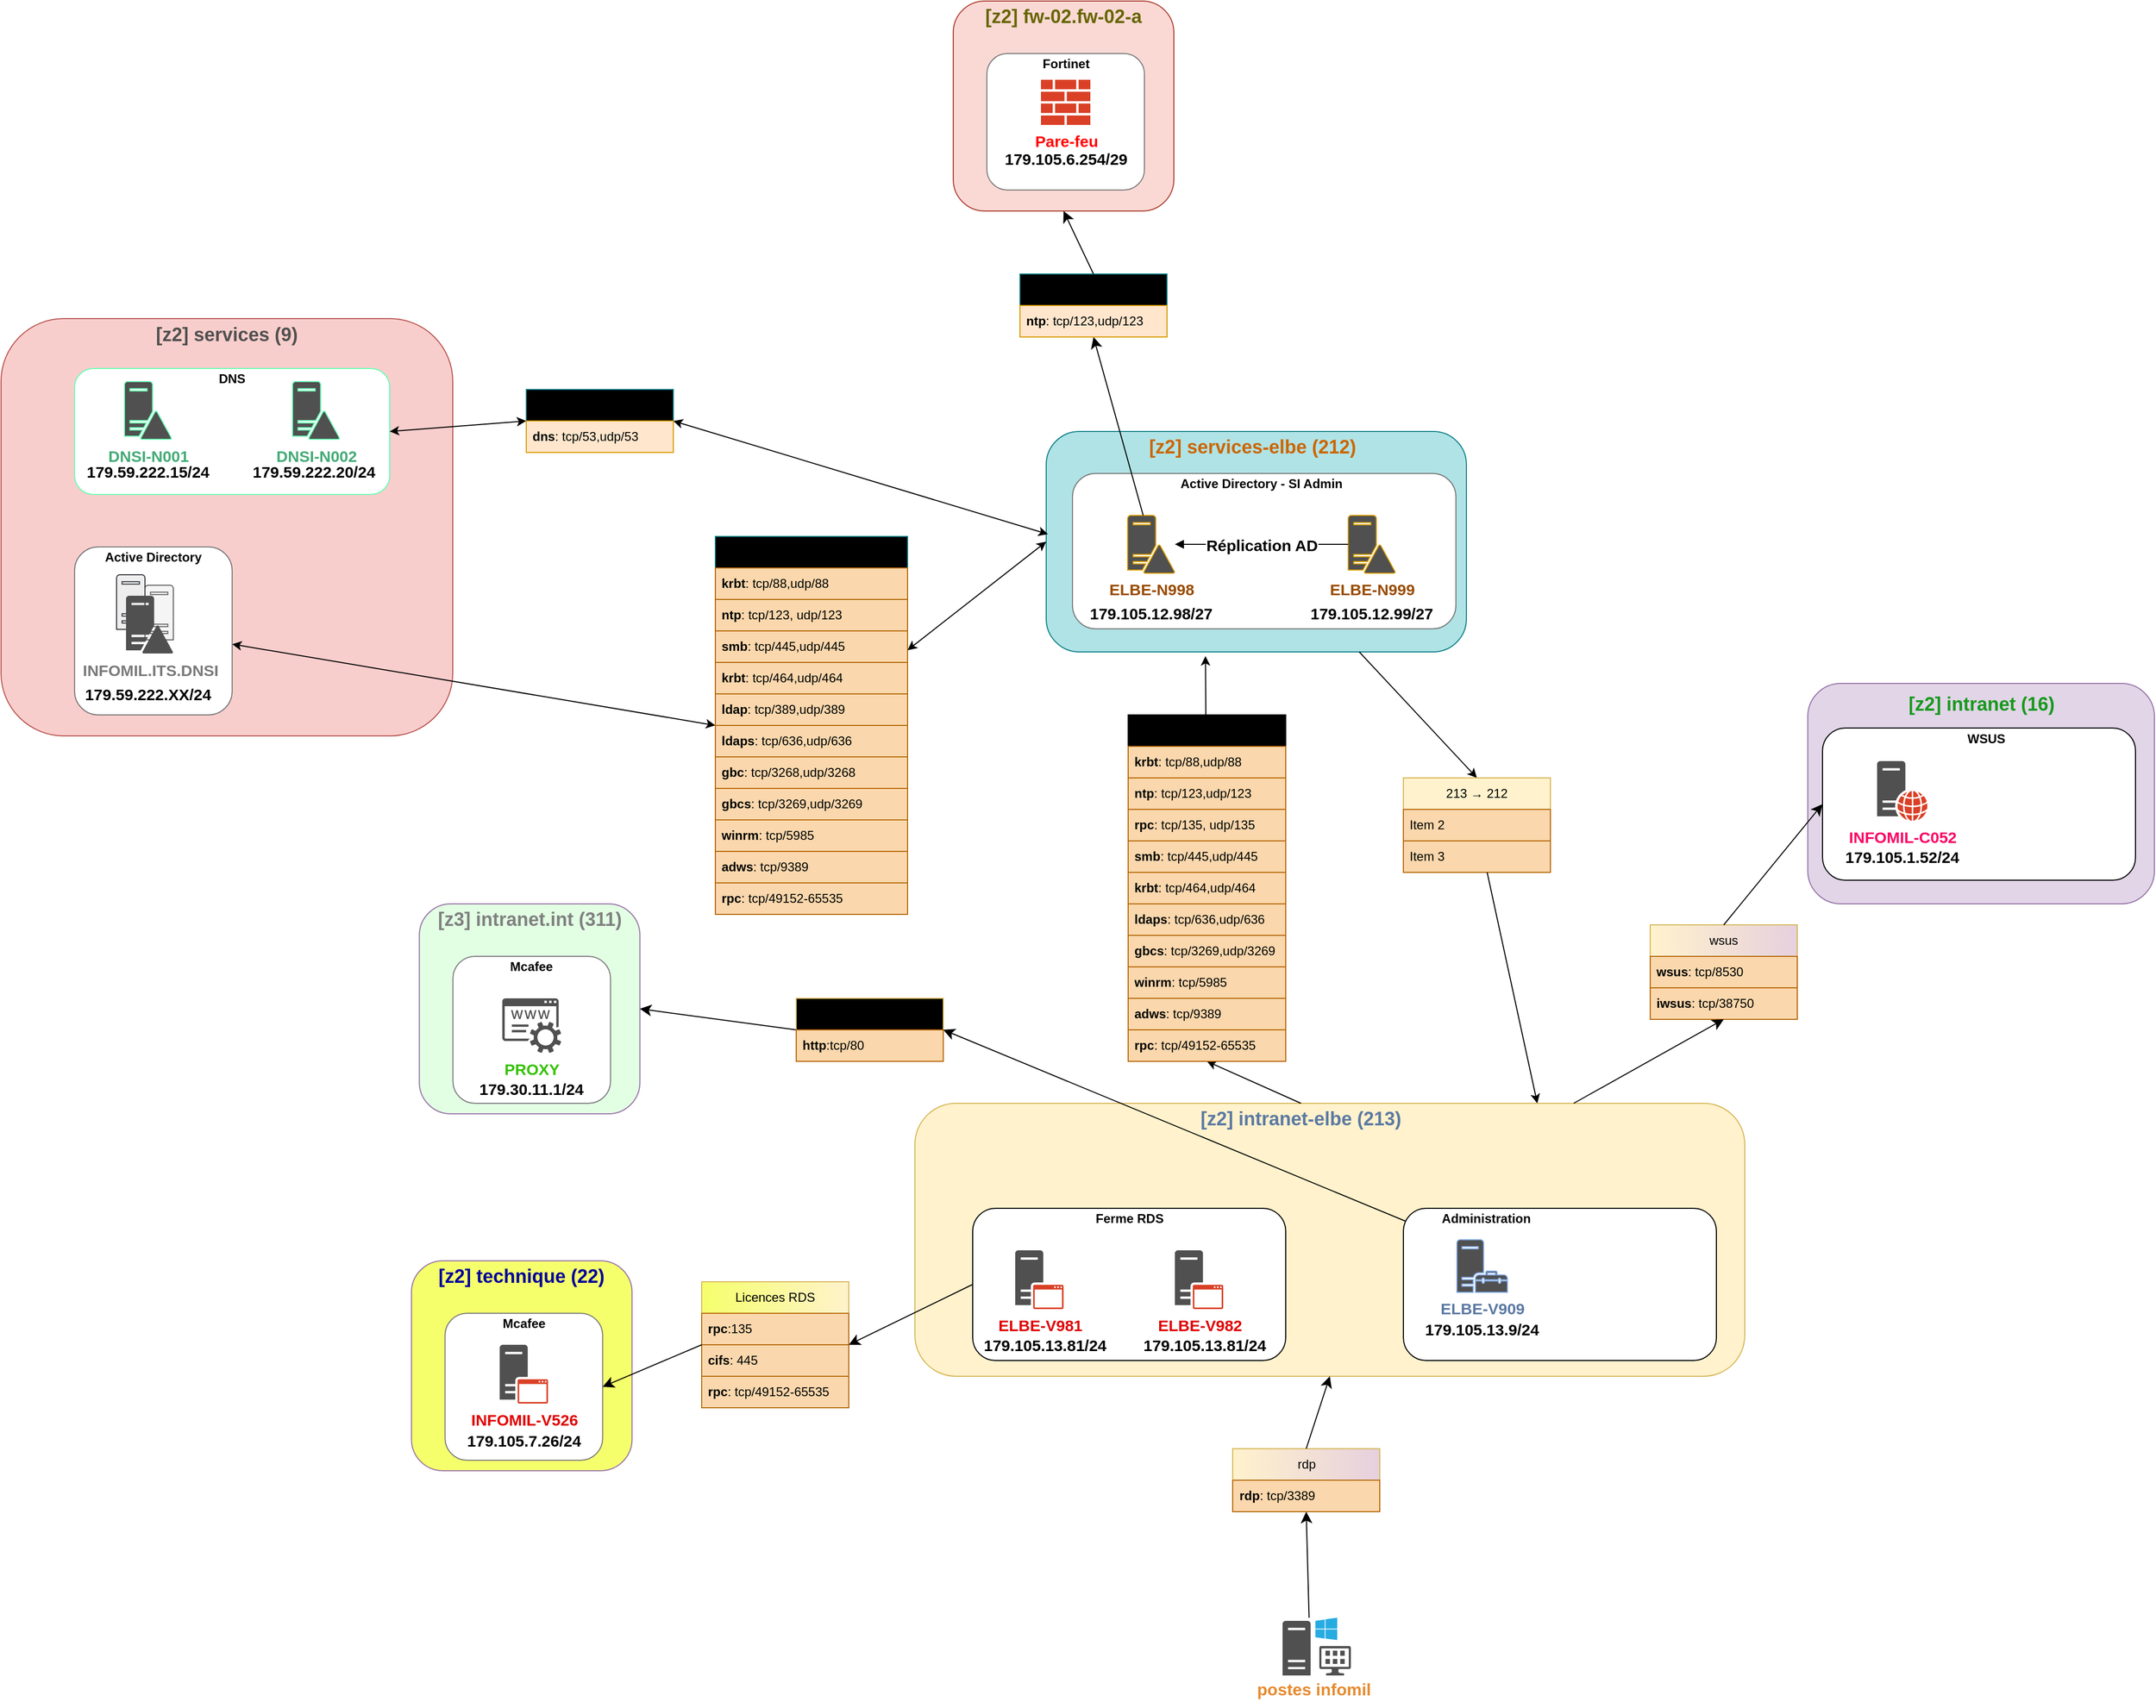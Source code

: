 <mxfile version="28.0.7">
  <diagram name="Page-1" id="e3a06f82-3646-2815-327d-82caf3d4e204">
    <mxGraphModel dx="2553" dy="2981" grid="1" gridSize="10" guides="1" tooltips="1" connect="1" arrows="1" fold="1" page="1" pageScale="1.5" pageWidth="1169" pageHeight="826" background="none" math="0" shadow="0">
      <root>
        <mxCell id="0" style=";html=1;" />
        <mxCell id="1" style=";html=1;" parent="0" />
        <mxCell id="O3XaBwSNjldFRdvkfMUZ-5" value="" style="rounded=1;whiteSpace=wrap;html=1;fillColor=#e1d5e7;strokeColor=#9673a6;" vertex="1" parent="1">
          <mxGeometry x="1790" y="420" width="330" height="210" as="geometry" />
        </mxCell>
        <mxCell id="O3XaBwSNjldFRdvkfMUZ-9" value="" style="rounded=1;whiteSpace=wrap;html=1;" vertex="1" parent="1">
          <mxGeometry x="1804" y="462.5" width="298" height="145" as="geometry" />
        </mxCell>
        <mxCell id="P7BTm-_L4cfaCm62bloA-16" value="" style="rounded=1;whiteSpace=wrap;html=1;fillColor=#fff2cc;strokeColor=#d6b656;" parent="1" vertex="1">
          <mxGeometry x="940" y="820" width="790" height="260" as="geometry" />
        </mxCell>
        <mxCell id="P7BTm-_L4cfaCm62bloA-14" value="" style="rounded=1;whiteSpace=wrap;html=1;fillColor=#b0e3e6;strokeColor=#0e8088;" parent="1" vertex="1">
          <mxGeometry x="1065" y="180" width="400" height="210" as="geometry" />
        </mxCell>
        <mxCell id="swrAytAFnw1aSF5I_62J-4" value="" style="rounded=1;whiteSpace=wrap;html=1;fillColor=#E2FFE4;strokeColor=#9673a6;" parent="1" vertex="1">
          <mxGeometry x="468.2" y="630" width="210" height="200" as="geometry" />
        </mxCell>
        <mxCell id="P7BTm-_L4cfaCm62bloA-67" value="" style="rounded=1;whiteSpace=wrap;html=1;fillColor=#f8cecc;strokeColor=#b85450;" parent="1" vertex="1">
          <mxGeometry x="70" y="72.5" width="430" height="397.5" as="geometry" />
        </mxCell>
        <mxCell id="P7BTm-_L4cfaCm62bloA-84" value="" style="rounded=1;whiteSpace=wrap;html=1;strokeColor=light-dark(#66ffb3, #ededed);" parent="1" vertex="1">
          <mxGeometry x="140" y="120" width="300" height="120" as="geometry" />
        </mxCell>
        <mxCell id="P7BTm-_L4cfaCm62bloA-106" style="rounded=0;orthogonalLoop=1;jettySize=auto;html=1;entryX=0.5;entryY=1;entryDx=0;entryDy=0;exitX=0.5;exitY=0;exitDx=0;exitDy=0;" parent="1" source="P7BTm-_L4cfaCm62bloA-21" target="P7BTm-_L4cfaCm62bloA-45" edge="1">
          <mxGeometry relative="1" as="geometry">
            <mxPoint x="1500" y="810" as="sourcePoint" />
          </mxGeometry>
        </mxCell>
        <mxCell id="swrAytAFnw1aSF5I_62J-13" style="edgeStyle=none;curved=1;rounded=0;orthogonalLoop=1;jettySize=auto;html=1;entryX=1;entryY=0.5;entryDx=0;entryDy=0;fontSize=12;startSize=8;endSize=8;exitX=0.018;exitY=0.094;exitDx=0;exitDy=0;exitPerimeter=0;" parent="1" source="P7BTm-_L4cfaCm62bloA-34" target="swrAytAFnw1aSF5I_62J-10" edge="1">
          <mxGeometry relative="1" as="geometry" />
        </mxCell>
        <mxCell id="P7BTm-_L4cfaCm62bloA-32" value="" style="rounded=1;whiteSpace=wrap;html=1;" parent="1" vertex="1">
          <mxGeometry x="995" y="920" width="298" height="145" as="geometry" />
        </mxCell>
        <mxCell id="P7BTm-_L4cfaCm62bloA-34" value="" style="rounded=1;whiteSpace=wrap;html=1;" parent="1" vertex="1">
          <mxGeometry x="1405" y="920" width="298" height="145" as="geometry" />
        </mxCell>
        <mxCell id="P7BTm-_L4cfaCm62bloA-103" style="rounded=0;orthogonalLoop=1;jettySize=auto;html=1;entryX=1;entryY=0.5;entryDx=0;entryDy=0;exitX=0.004;exitY=0.466;exitDx=0;exitDy=0;exitPerimeter=0;startArrow=classic;startFill=1;" parent="1" source="P7BTm-_L4cfaCm62bloA-14" target="P7BTm-_L4cfaCm62bloA-74" edge="1">
          <mxGeometry relative="1" as="geometry">
            <mxPoint x="1060" y="280" as="sourcePoint" />
          </mxGeometry>
        </mxCell>
        <mxCell id="P7BTm-_L4cfaCm62bloA-108" style="rounded=0;orthogonalLoop=1;jettySize=auto;html=1;entryX=0.5;entryY=0;entryDx=0;entryDy=0;" parent="1" source="P7BTm-_L4cfaCm62bloA-14" target="P7BTm-_L4cfaCm62bloA-50" edge="1">
          <mxGeometry relative="1" as="geometry" />
        </mxCell>
        <mxCell id="P7BTm-_L4cfaCm62bloA-8" style="edgeStyle=orthogonalEdgeStyle;rounded=0;orthogonalLoop=1;jettySize=auto;html=1;endArrow=block;endFill=1;" parent="1" source="P7BTm-_L4cfaCm62bloA-5" target="P7BTm-_L4cfaCm62bloA-6" edge="1">
          <mxGeometry relative="1" as="geometry" />
        </mxCell>
        <mxCell id="P7BTm-_L4cfaCm62bloA-15" value="[z2] services-elbe (212)" style="text;strokeColor=none;align=center;fillColor=none;html=1;verticalAlign=middle;whiteSpace=wrap;rounded=0;fontSize=18;fontStyle=1;fontColor=light-dark(#CC6600,#24CBF7);" parent="1" vertex="1">
          <mxGeometry x="1160" y="180" width="202.5" height="30" as="geometry" />
        </mxCell>
        <mxCell id="P7BTm-_L4cfaCm62bloA-21" value="[z2] intranet-elbe (213)" style="text;strokeColor=none;align=center;fillColor=none;html=1;verticalAlign=middle;whiteSpace=wrap;rounded=0;fontSize=18;fontStyle=1;fontColor=light-dark(#5C79A3,#24CBF7);" parent="1" vertex="1">
          <mxGeometry x="1210" y="820" width="195" height="30" as="geometry" />
        </mxCell>
        <mxCell id="P7BTm-_L4cfaCm62bloA-23" value="" style="group" parent="1" vertex="1" connectable="0">
          <mxGeometry x="1105" y="260" width="350" height="110" as="geometry" />
        </mxCell>
        <mxCell id="swrAytAFnw1aSF5I_62J-20" value="" style="rounded=1;whiteSpace=wrap;html=1;strokeColor=light-dark(#7A7A7A,#EDEDED);labelBackgroundColor=default;fontColor=#7A7A7A;" parent="P7BTm-_L4cfaCm62bloA-23" vertex="1">
          <mxGeometry x="-15" y="-40" width="365" height="148" as="geometry" />
        </mxCell>
        <mxCell id="P7BTm-_L4cfaCm62bloA-10" value="179.105.12.98/27" style="text;strokeColor=none;align=center;fillColor=none;html=1;verticalAlign=middle;whiteSpace=wrap;rounded=0;fontSize=15;fontStyle=1" parent="P7BTm-_L4cfaCm62bloA-23" vertex="1">
          <mxGeometry y="78" width="120" height="30" as="geometry" />
        </mxCell>
        <mxCell id="P7BTm-_L4cfaCm62bloA-5" value="ELBE-N998" style="sketch=0;pointerEvents=1;shadow=0;dashed=0;html=1;labelPosition=center;verticalLabelPosition=bottom;verticalAlign=top;outlineConnect=0;align=center;shape=mxgraph.office.servers.domain_controller;fillColor=#505050;strokeColor=#d79b00;fontStyle=1;fontSize=15;fontColor=#994C00;fontFamily=Helvetica;" parent="P7BTm-_L4cfaCm62bloA-23" vertex="1">
          <mxGeometry x="37.5" width="45" height="55" as="geometry" />
        </mxCell>
        <mxCell id="swrAytAFnw1aSF5I_62J-22" value="Active Directory - SI Admin" style="text;strokeColor=none;align=center;fillColor=none;html=1;verticalAlign=middle;whiteSpace=wrap;rounded=0;fontSize=12;fontStyle=1" parent="P7BTm-_L4cfaCm62bloA-23" vertex="1">
          <mxGeometry x="70" y="-40" width="190" height="20" as="geometry" />
        </mxCell>
        <mxCell id="P7BTm-_L4cfaCm62bloA-24" value="" style="group" parent="1" vertex="1" connectable="0">
          <mxGeometry x="1315" y="260" width="120" height="108" as="geometry" />
        </mxCell>
        <mxCell id="P7BTm-_L4cfaCm62bloA-11" value="179.105.12.99/27" style="text;strokeColor=none;align=center;fillColor=none;html=1;verticalAlign=middle;whiteSpace=wrap;rounded=0;fontSize=15;fontStyle=1" parent="P7BTm-_L4cfaCm62bloA-24" vertex="1">
          <mxGeometry y="78" width="120" height="30" as="geometry" />
        </mxCell>
        <mxCell id="P7BTm-_L4cfaCm62bloA-6" value="ELBE-N999" style="sketch=0;pointerEvents=1;shadow=0;dashed=0;html=1;strokeColor=#d79b00;fillColor=#505050;labelPosition=center;verticalLabelPosition=bottom;verticalAlign=top;outlineConnect=0;align=center;shape=mxgraph.office.servers.domain_controller;fontSize=15;fontStyle=1;fontColor=#994C00;fontFamily=Helvetica;" parent="P7BTm-_L4cfaCm62bloA-24" vertex="1">
          <mxGeometry x="37.5" width="45" height="55" as="geometry" />
        </mxCell>
        <mxCell id="P7BTm-_L4cfaCm62bloA-27" value="" style="group" parent="1" vertex="1" connectable="0">
          <mxGeometry x="1003" y="960" width="290" height="110" as="geometry" />
        </mxCell>
        <mxCell id="P7BTm-_L4cfaCm62bloA-25" value="ELBE-V981" style="sketch=0;pointerEvents=1;shadow=0;dashed=0;html=1;strokeColor=none;fillColor=#505050;labelPosition=center;verticalLabelPosition=bottom;verticalAlign=top;outlineConnect=0;align=center;shape=mxgraph.office.servers.application_server_orange;fontColor=light-dark(#e00000, #ededed);fontStyle=1;fontSize=15;" parent="P7BTm-_L4cfaCm62bloA-27" vertex="1">
          <mxGeometry x="32.5" width="46" height="56" as="geometry" />
        </mxCell>
        <mxCell id="P7BTm-_L4cfaCm62bloA-26" value="179.105.13.81/24" style="text;strokeColor=none;align=center;fillColor=none;html=1;verticalAlign=middle;whiteSpace=wrap;rounded=0;fontSize=15;fontStyle=1" parent="P7BTm-_L4cfaCm62bloA-27" vertex="1">
          <mxGeometry y="80" width="122" height="20" as="geometry" />
        </mxCell>
        <mxCell id="P7BTm-_L4cfaCm62bloA-28" value="" style="group" parent="1" vertex="1" connectable="0">
          <mxGeometry x="1155" y="960" width="122" height="100" as="geometry" />
        </mxCell>
        <mxCell id="P7BTm-_L4cfaCm62bloA-29" value="ELBE-V982" style="sketch=0;pointerEvents=1;shadow=0;dashed=0;html=1;strokeColor=none;fillColor=#505050;labelPosition=center;verticalLabelPosition=bottom;verticalAlign=top;outlineConnect=0;align=center;shape=mxgraph.office.servers.application_server_orange;fontColor=light-dark(#e00000, #ededed);fontStyle=1;fontSize=15;" parent="P7BTm-_L4cfaCm62bloA-28" vertex="1">
          <mxGeometry x="32.5" width="46" height="56" as="geometry" />
        </mxCell>
        <mxCell id="P7BTm-_L4cfaCm62bloA-30" value="179.105.13.81/24" style="text;strokeColor=none;align=center;fillColor=none;html=1;verticalAlign=middle;whiteSpace=wrap;rounded=0;fontSize=15;fontStyle=1" parent="P7BTm-_L4cfaCm62bloA-28" vertex="1">
          <mxGeometry y="80" width="122" height="20" as="geometry" />
        </mxCell>
        <mxCell id="P7BTm-_L4cfaCm62bloA-22" value="" style="group" parent="1" vertex="1" connectable="0">
          <mxGeometry x="1420" y="950" width="120" height="100" as="geometry" />
        </mxCell>
        <mxCell id="P7BTm-_L4cfaCm62bloA-31" value="" style="group" parent="P7BTm-_L4cfaCm62bloA-22" vertex="1" connectable="0">
          <mxGeometry width="120" height="100" as="geometry" />
        </mxCell>
        <mxCell id="P7BTm-_L4cfaCm62bloA-7" value="ELBE-V909" style="sketch=0;pointerEvents=1;shadow=0;dashed=0;html=1;strokeColor=#7EA6E0;labelPosition=center;verticalLabelPosition=bottom;verticalAlign=top;align=center;fillColor=#505050;shape=mxgraph.mscae.system_center.management_point;fontSize=15;fontStyle=1;fillStyle=auto;fontColor=#5C79A3;" parent="P7BTm-_L4cfaCm62bloA-31" vertex="1">
          <mxGeometry x="36" width="48" height="50" as="geometry" />
        </mxCell>
        <mxCell id="P7BTm-_L4cfaCm62bloA-12" value="179.105.13.9/24" style="text;strokeColor=none;align=center;fillColor=none;html=1;verticalAlign=middle;whiteSpace=wrap;rounded=0;fontSize=15;fontStyle=1" parent="P7BTm-_L4cfaCm62bloA-31" vertex="1">
          <mxGeometry y="70" width="120" height="30" as="geometry" />
        </mxCell>
        <mxCell id="P7BTm-_L4cfaCm62bloA-36" value="Administration" style="text;strokeColor=none;align=center;fillColor=none;html=1;verticalAlign=middle;whiteSpace=wrap;rounded=0;fontStyle=1" parent="1" vertex="1">
          <mxGeometry x="1434" y="920" width="100" height="20" as="geometry" />
        </mxCell>
        <mxCell id="P7BTm-_L4cfaCm62bloA-37" value="Ferme RDS" style="text;strokeColor=none;align=center;fillColor=none;html=1;verticalAlign=middle;whiteSpace=wrap;rounded=0;fontStyle=1" parent="1" vertex="1">
          <mxGeometry x="1101.5" y="920" width="85" height="20" as="geometry" />
        </mxCell>
        <mxCell id="P7BTm-_L4cfaCm62bloA-50" value="213 → 212" style="swimlane;fontStyle=0;childLayout=stackLayout;horizontal=1;startSize=30;horizontalStack=0;resizeParent=1;resizeParentMax=0;resizeLast=0;collapsible=1;marginBottom=0;whiteSpace=wrap;html=1;fillColor=#fff2cc;strokeColor=#d6b656;" parent="1" vertex="1">
          <mxGeometry x="1405" y="510" width="140" height="90" as="geometry">
            <mxRectangle x="1405" y="510" width="100" height="30" as="alternateBounds" />
          </mxGeometry>
        </mxCell>
        <mxCell id="P7BTm-_L4cfaCm62bloA-52" value="Item 2" style="text;strokeColor=#b46504;fillColor=#fad7ac;align=left;verticalAlign=middle;spacingLeft=4;spacingRight=4;overflow=hidden;points=[[0,0.5],[1,0.5]];portConstraint=eastwest;rotatable=0;whiteSpace=wrap;html=1;" parent="P7BTm-_L4cfaCm62bloA-50" vertex="1">
          <mxGeometry y="30" width="140" height="30" as="geometry" />
        </mxCell>
        <mxCell id="P7BTm-_L4cfaCm62bloA-53" value="Item 3" style="text;strokeColor=#b46504;fillColor=#fad7ac;align=left;verticalAlign=middle;spacingLeft=4;spacingRight=4;overflow=hidden;points=[[0,0.5],[1,0.5]];portConstraint=eastwest;rotatable=0;whiteSpace=wrap;html=1;" parent="P7BTm-_L4cfaCm62bloA-50" vertex="1">
          <mxGeometry y="60" width="140" height="30" as="geometry" />
        </mxCell>
        <mxCell id="P7BTm-_L4cfaCm62bloA-45" value="srv.auth2k19" style="swimlane;fontStyle=0;childLayout=stackLayout;horizontal=1;startSize=30;horizontalStack=0;resizeParent=1;resizeParentMax=0;resizeLast=0;collapsible=1;marginBottom=0;whiteSpace=wrap;html=1;fillColor=#b0e3e6;strokeColor=default;gradientColor=light-dark(#fff2cc, #ededed);" parent="1" vertex="1">
          <mxGeometry x="1143" y="450" width="150" height="330" as="geometry">
            <mxRectangle x="1230" y="510" width="90" height="30" as="alternateBounds" />
          </mxGeometry>
        </mxCell>
        <mxCell id="P7BTm-_L4cfaCm62bloA-46" value="&lt;b&gt;krbt&lt;/b&gt;: tcp/88,udp/88" style="text;strokeColor=#b46504;fillColor=#fad7ac;align=left;verticalAlign=middle;spacingLeft=4;spacingRight=4;overflow=hidden;points=[[0,0.5],[1,0.5]];portConstraint=eastwest;rotatable=0;whiteSpace=wrap;html=1;fontSize=12;" parent="P7BTm-_L4cfaCm62bloA-45" vertex="1">
          <mxGeometry y="30" width="150" height="30" as="geometry" />
        </mxCell>
        <mxCell id="P7BTm-_L4cfaCm62bloA-47" value="&lt;b&gt;ntp&lt;/b&gt;: tcp/123,udp/123" style="text;strokeColor=#b46504;fillColor=#fad7ac;align=left;verticalAlign=middle;spacingLeft=4;spacingRight=4;overflow=hidden;points=[[0,0.5],[1,0.5]];portConstraint=eastwest;rotatable=0;whiteSpace=wrap;html=1;fontSize=12;" parent="P7BTm-_L4cfaCm62bloA-45" vertex="1">
          <mxGeometry y="60" width="150" height="30" as="geometry" />
        </mxCell>
        <mxCell id="O3XaBwSNjldFRdvkfMUZ-1" value="&lt;b&gt;rpc&lt;/b&gt;: tcp/135, udp/135" style="text;strokeColor=#b46504;fillColor=#fad7ac;align=left;verticalAlign=middle;spacingLeft=4;spacingRight=4;overflow=hidden;points=[[0,0.5],[1,0.5]];portConstraint=eastwest;rotatable=0;whiteSpace=wrap;html=1;fontSize=12;" vertex="1" parent="P7BTm-_L4cfaCm62bloA-45">
          <mxGeometry y="90" width="150" height="30" as="geometry" />
        </mxCell>
        <mxCell id="P7BTm-_L4cfaCm62bloA-59" value="&lt;b&gt;smb&lt;/b&gt;: tcp/445,udp/445" style="text;strokeColor=#b46504;fillColor=#fad7ac;align=left;verticalAlign=middle;spacingLeft=4;spacingRight=4;overflow=hidden;points=[[0,0.5],[1,0.5]];portConstraint=eastwest;rotatable=0;whiteSpace=wrap;html=1;fontSize=12;" parent="P7BTm-_L4cfaCm62bloA-45" vertex="1">
          <mxGeometry y="120" width="150" height="30" as="geometry" />
        </mxCell>
        <mxCell id="P7BTm-_L4cfaCm62bloA-60" value="&lt;b&gt;krbt&lt;/b&gt;: tcp/464,udp/464" style="text;strokeColor=#b46504;fillColor=#fad7ac;align=left;verticalAlign=middle;spacingLeft=4;spacingRight=4;overflow=hidden;points=[[0,0.5],[1,0.5]];portConstraint=eastwest;rotatable=0;whiteSpace=wrap;html=1;fontSize=12;" parent="P7BTm-_L4cfaCm62bloA-45" vertex="1">
          <mxGeometry y="150" width="150" height="30" as="geometry" />
        </mxCell>
        <mxCell id="P7BTm-_L4cfaCm62bloA-61" value="&lt;b&gt;ldaps&lt;/b&gt;: tcp/636,udp/636" style="text;strokeColor=#b46504;fillColor=#fad7ac;align=left;verticalAlign=middle;spacingLeft=4;spacingRight=4;overflow=hidden;points=[[0,0.5],[1,0.5]];portConstraint=eastwest;rotatable=0;whiteSpace=wrap;html=1;fontSize=12;" parent="P7BTm-_L4cfaCm62bloA-45" vertex="1">
          <mxGeometry y="180" width="150" height="30" as="geometry" />
        </mxCell>
        <mxCell id="P7BTm-_L4cfaCm62bloA-62" value="&lt;b&gt;gbcs&lt;/b&gt;: tcp/3269,udp/3269" style="text;strokeColor=#b46504;fillColor=#fad7ac;align=left;verticalAlign=middle;spacingLeft=4;spacingRight=4;overflow=hidden;points=[[0,0.5],[1,0.5]];portConstraint=eastwest;rotatable=0;whiteSpace=wrap;html=1;fontSize=12;" parent="P7BTm-_L4cfaCm62bloA-45" vertex="1">
          <mxGeometry y="210" width="150" height="30" as="geometry" />
        </mxCell>
        <mxCell id="P7BTm-_L4cfaCm62bloA-63" value="&lt;b&gt;winrm&lt;/b&gt;: tcp/5985" style="text;strokeColor=#b46504;fillColor=#fad7ac;align=left;verticalAlign=middle;spacingLeft=4;spacingRight=4;overflow=hidden;points=[[0,0.5],[1,0.5]];portConstraint=eastwest;rotatable=0;whiteSpace=wrap;html=1;fontSize=12;" parent="P7BTm-_L4cfaCm62bloA-45" vertex="1">
          <mxGeometry y="240" width="150" height="30" as="geometry" />
        </mxCell>
        <mxCell id="P7BTm-_L4cfaCm62bloA-64" value="&lt;b&gt;adws&lt;/b&gt;: tcp/9389" style="text;strokeColor=#b46504;fillColor=#fad7ac;align=left;verticalAlign=middle;spacingLeft=4;spacingRight=4;overflow=hidden;points=[[0,0.5],[1,0.5]];portConstraint=eastwest;rotatable=0;whiteSpace=wrap;html=1;fontSize=12;" parent="P7BTm-_L4cfaCm62bloA-45" vertex="1">
          <mxGeometry y="270" width="150" height="30" as="geometry" />
        </mxCell>
        <mxCell id="P7BTm-_L4cfaCm62bloA-65" value="&lt;b&gt;rpc&lt;/b&gt;: tcp/49152-65535" style="text;strokeColor=#b46504;fillColor=#fad7ac;align=left;verticalAlign=middle;spacingLeft=4;spacingRight=4;overflow=hidden;points=[[0,0.5],[1,0.5]];portConstraint=eastwest;rotatable=0;whiteSpace=wrap;html=1;fontSize=12;" parent="P7BTm-_L4cfaCm62bloA-45" vertex="1">
          <mxGeometry y="300" width="150" height="30" as="geometry" />
        </mxCell>
        <mxCell id="P7BTm-_L4cfaCm62bloA-68" value="&lt;b&gt;&lt;font&gt;[z2] services (9)&lt;/font&gt;&lt;/b&gt;" style="text;strokeColor=none;align=center;fillColor=none;html=1;verticalAlign=middle;whiteSpace=wrap;rounded=0;labelBackgroundColor=none;fontColor=light-dark(#505050,#24CBF7);fontSize=18;" parent="1" vertex="1">
          <mxGeometry x="210" y="72.5" width="150" height="30" as="geometry" />
        </mxCell>
        <mxCell id="P7BTm-_L4cfaCm62bloA-69" value="&lt;b&gt;&lt;font style=&quot;font-size: 15px; color: rgb(68, 171, 119);&quot;&gt;DNSI-N001&lt;/font&gt;&lt;/b&gt;" style="sketch=0;pointerEvents=1;shadow=0;dashed=0;html=1;strokeColor=#66FFB3;fillColor=#505050;labelPosition=center;verticalLabelPosition=bottom;verticalAlign=top;outlineConnect=0;align=center;shape=mxgraph.office.servers.domain_controller;" parent="1" vertex="1">
          <mxGeometry x="187.5" y="132.5" width="45" height="55" as="geometry" />
        </mxCell>
        <mxCell id="P7BTm-_L4cfaCm62bloA-70" value="&lt;font style=&quot;font-size: 15px; color: rgb(68, 171, 119);&quot;&gt;&lt;b&gt;DNSI-N002&lt;/b&gt;&lt;/font&gt;" style="sketch=0;pointerEvents=1;shadow=0;dashed=0;html=1;strokeColor=#66FFB3;fillColor=#505050;labelPosition=center;verticalLabelPosition=bottom;verticalAlign=top;outlineConnect=0;align=center;shape=mxgraph.office.servers.domain_controller;" parent="1" vertex="1">
          <mxGeometry x="347.5" y="132.5" width="45" height="55" as="geometry" />
        </mxCell>
        <mxCell id="P7BTm-_L4cfaCm62bloA-104" style="rounded=0;orthogonalLoop=1;jettySize=auto;html=1;exitX=0;exitY=0.5;exitDx=0;exitDy=0;entryX=1;entryY=0.5;entryDx=0;entryDy=0;startArrow=classic;startFill=1;" parent="1" source="P7BTm-_L4cfaCm62bloA-74" target="P7BTm-_L4cfaCm62bloA-84" edge="1">
          <mxGeometry relative="1" as="geometry" />
        </mxCell>
        <mxCell id="P7BTm-_L4cfaCm62bloA-74" value="dns" style="swimlane;fontStyle=0;childLayout=stackLayout;horizontal=1;startSize=30;horizontalStack=0;resizeParent=1;resizeParentMax=0;resizeLast=0;collapsible=1;marginBottom=0;whiteSpace=wrap;html=1;fillColor=#b0e3e6;strokeColor=#0e8088;align=center;verticalAlign=middle;swimlaneFillColor=none;fontFamily=Helvetica;fontSize=12;fontColor=default;gradientColor=light-dark(#f8cecc, #d0635f);gradientDirection=west;" parent="1" vertex="1">
          <mxGeometry x="570" y="140" width="140" height="60" as="geometry">
            <mxRectangle x="570" y="42.5" width="90" height="30" as="alternateBounds" />
          </mxGeometry>
        </mxCell>
        <mxCell id="P7BTm-_L4cfaCm62bloA-75" value="&lt;b&gt;dns&lt;/b&gt;: tcp/53,udp/53" style="text;strokeColor=#d79b00;fillColor=#ffe6cc;align=left;verticalAlign=middle;spacingLeft=4;spacingRight=4;overflow=hidden;points=[[0,0.5],[1,0.5]];portConstraint=eastwest;rotatable=0;whiteSpace=wrap;html=1;fontFamily=Helvetica;fontSize=12;fontColor=default;fontStyle=0;horizontal=1;" parent="P7BTm-_L4cfaCm62bloA-74" vertex="1">
          <mxGeometry y="30" width="140" height="30" as="geometry" />
        </mxCell>
        <mxCell id="P7BTm-_L4cfaCm62bloA-82" value="179.59.222.15/24" style="text;strokeColor=none;align=center;fillColor=none;html=1;verticalAlign=middle;whiteSpace=wrap;rounded=0;fontSize=15;fontStyle=1" parent="1" vertex="1">
          <mxGeometry x="150" y="207.5" width="120" height="20" as="geometry" />
        </mxCell>
        <mxCell id="P7BTm-_L4cfaCm62bloA-83" value="179.59.222.20/24" style="text;strokeColor=none;align=center;fillColor=none;html=1;verticalAlign=middle;whiteSpace=wrap;rounded=0;fontSize=15;fontStyle=1" parent="1" vertex="1">
          <mxGeometry x="307.5" y="207.5" width="120" height="20" as="geometry" />
        </mxCell>
        <mxCell id="P7BTm-_L4cfaCm62bloA-117" style="rounded=0;orthogonalLoop=1;jettySize=auto;html=1;entryX=0;entryY=0.5;entryDx=0;entryDy=0;startArrow=classic;startFill=1;" parent="1" source="P7BTm-_L4cfaCm62bloA-85" target="P7BTm-_L4cfaCm62bloA-113" edge="1">
          <mxGeometry relative="1" as="geometry" />
        </mxCell>
        <mxCell id="P7BTm-_L4cfaCm62bloA-85" value="" style="rounded=1;whiteSpace=wrap;html=1;strokeColor=light-dark(#7A7A7A,#EDEDED);labelBackgroundColor=default;fontColor=#7A7A7A;" parent="1" vertex="1">
          <mxGeometry x="140" y="290" width="150" height="160" as="geometry" />
        </mxCell>
        <mxCell id="P7BTm-_L4cfaCm62bloA-88" value="179.59.222.XX/24" style="text;strokeColor=none;align=center;fillColor=none;html=1;verticalAlign=middle;whiteSpace=wrap;rounded=0;fontSize=15;fontStyle=1" parent="1" vertex="1">
          <mxGeometry x="150" y="420" width="120" height="20" as="geometry" />
        </mxCell>
        <mxCell id="P7BTm-_L4cfaCm62bloA-95" value="" style="group;fontSize=15;" parent="1" vertex="1" connectable="0">
          <mxGeometry x="180" y="316.5" width="54" height="75" as="geometry" />
        </mxCell>
        <mxCell id="P7BTm-_L4cfaCm62bloA-93" value="" style="sketch=0;pointerEvents=1;shadow=0;dashed=0;html=1;strokeColor=#666666;fillColor=#f5f5f5;labelPosition=center;verticalLabelPosition=bottom;verticalAlign=top;outlineConnect=0;align=center;shape=mxgraph.office.servers.server_generic;fontColor=#333333;" parent="P7BTm-_L4cfaCm62bloA-95" vertex="1">
          <mxGeometry x="27" y="10" width="27" height="52" as="geometry" />
        </mxCell>
        <mxCell id="P7BTm-_L4cfaCm62bloA-94" value="" style="sketch=0;pointerEvents=1;shadow=0;dashed=0;html=1;strokeColor=#36393d;fillColor=#eeeeee;labelPosition=center;verticalLabelPosition=bottom;verticalAlign=top;outlineConnect=0;align=center;shape=mxgraph.office.servers.server_generic;" parent="P7BTm-_L4cfaCm62bloA-95" vertex="1">
          <mxGeometry width="27" height="52" as="geometry" />
        </mxCell>
        <mxCell id="P7BTm-_L4cfaCm62bloA-90" value="INFOMIL.ITS.DNSI" style="sketch=0;pointerEvents=1;shadow=0;dashed=0;html=1;strokeColor=none;fillColor=#505050;labelPosition=center;verticalLabelPosition=bottom;verticalAlign=top;outlineConnect=0;align=center;shape=mxgraph.office.servers.domain_controller;fontSize=15;fontStyle=1;fontColor=#7A7A7A;" parent="P7BTm-_L4cfaCm62bloA-95" vertex="1">
          <mxGeometry x="9" y="20" width="45" height="55" as="geometry" />
        </mxCell>
        <mxCell id="P7BTm-_L4cfaCm62bloA-105" style="rounded=0;orthogonalLoop=1;jettySize=auto;html=1;entryX=0.379;entryY=1.019;entryDx=0;entryDy=0;entryPerimeter=0;" parent="1" source="P7BTm-_L4cfaCm62bloA-45" target="P7BTm-_L4cfaCm62bloA-14" edge="1">
          <mxGeometry relative="1" as="geometry" />
        </mxCell>
        <mxCell id="P7BTm-_L4cfaCm62bloA-107" style="rounded=0;orthogonalLoop=1;jettySize=auto;html=1;entryX=0.75;entryY=0;entryDx=0;entryDy=0;" parent="1" source="P7BTm-_L4cfaCm62bloA-50" target="P7BTm-_L4cfaCm62bloA-16" edge="1">
          <mxGeometry relative="1" as="geometry" />
        </mxCell>
        <mxCell id="P7BTm-_L4cfaCm62bloA-113" value="srv.relation-approbation" style="swimlane;fontStyle=0;childLayout=stackLayout;horizontal=1;startSize=30;horizontalStack=0;resizeParent=1;resizeParentMax=0;resizeLast=0;collapsible=1;marginBottom=0;whiteSpace=wrap;html=1;fillColor=#b0e3e6;strokeColor=#0e8088;gradientColor=light-dark(#f8cecc, #d0635f);swimlaneFillColor=none;gradientDirection=west;" parent="1" vertex="1">
          <mxGeometry x="750" y="280" width="183" height="360" as="geometry">
            <mxRectangle x="570" y="290" width="60" height="30" as="alternateBounds" />
          </mxGeometry>
        </mxCell>
        <mxCell id="P7BTm-_L4cfaCm62bloA-114" value="&lt;b&gt;krbt&lt;/b&gt;: tcp/88,udp/88" style="text;strokeColor=#b46504;fillColor=#fad7ac;align=left;verticalAlign=middle;spacingLeft=4;spacingRight=4;overflow=hidden;points=[[0,0.5],[1,0.5]];portConstraint=eastwest;rotatable=0;whiteSpace=wrap;html=1;" parent="P7BTm-_L4cfaCm62bloA-113" vertex="1">
          <mxGeometry y="30" width="183" height="30" as="geometry" />
        </mxCell>
        <mxCell id="swrAytAFnw1aSF5I_62J-1" value="&lt;b&gt;ntp&lt;/b&gt;: tcp/123, udp/123" style="text;strokeColor=#b46504;fillColor=#fad7ac;align=left;verticalAlign=middle;spacingLeft=4;spacingRight=4;overflow=hidden;points=[[0,0.5],[1,0.5]];portConstraint=eastwest;rotatable=0;whiteSpace=wrap;html=1;" parent="P7BTm-_L4cfaCm62bloA-113" vertex="1">
          <mxGeometry y="60" width="183" height="30" as="geometry" />
        </mxCell>
        <mxCell id="P7BTm-_L4cfaCm62bloA-115" value="&lt;b&gt;smb&lt;/b&gt;: tcp/445,udp/445" style="text;strokeColor=#b46504;fillColor=#fad7ac;align=left;verticalAlign=middle;spacingLeft=4;spacingRight=4;overflow=hidden;points=[[0,0.5],[1,0.5]];portConstraint=eastwest;rotatable=0;whiteSpace=wrap;html=1;" parent="P7BTm-_L4cfaCm62bloA-113" vertex="1">
          <mxGeometry y="90" width="183" height="30" as="geometry" />
        </mxCell>
        <mxCell id="P7BTm-_L4cfaCm62bloA-116" value="&lt;b&gt;krbt&lt;/b&gt;: tcp/464,udp/464" style="text;strokeColor=#b46504;fillColor=#fad7ac;align=left;verticalAlign=middle;spacingLeft=4;spacingRight=4;overflow=hidden;points=[[0,0.5],[1,0.5]];portConstraint=eastwest;rotatable=0;whiteSpace=wrap;html=1;" parent="P7BTm-_L4cfaCm62bloA-113" vertex="1">
          <mxGeometry y="120" width="183" height="30" as="geometry" />
        </mxCell>
        <mxCell id="P7BTm-_L4cfaCm62bloA-122" value="&lt;b style=&quot;&quot;&gt;ldap&lt;/b&gt;: tcp/389,udp/389" style="text;strokeColor=#b46504;fillColor=#fad7ac;align=left;verticalAlign=middle;spacingLeft=4;spacingRight=4;overflow=hidden;points=[[0,0.5],[1,0.5]];portConstraint=eastwest;rotatable=0;whiteSpace=wrap;html=1;" parent="P7BTm-_L4cfaCm62bloA-113" vertex="1">
          <mxGeometry y="150" width="183" height="30" as="geometry" />
        </mxCell>
        <mxCell id="P7BTm-_L4cfaCm62bloA-130" value="&lt;b&gt;ldaps&lt;/b&gt;: tcp/636,udp/636" style="text;strokeColor=#b46504;fillColor=#fad7ac;align=left;verticalAlign=middle;spacingLeft=4;spacingRight=4;overflow=hidden;points=[[0,0.5],[1,0.5]];portConstraint=eastwest;rotatable=0;whiteSpace=wrap;html=1;" parent="P7BTm-_L4cfaCm62bloA-113" vertex="1">
          <mxGeometry y="180" width="183" height="30" as="geometry" />
        </mxCell>
        <mxCell id="P7BTm-_L4cfaCm62bloA-128" value="&lt;b style=&quot;&quot;&gt;gbc&lt;/b&gt;: tcp/3268,udp/3268" style="text;strokeColor=#b46504;fillColor=#fad7ac;align=left;verticalAlign=middle;spacingLeft=4;spacingRight=4;overflow=hidden;points=[[0,0.5],[1,0.5]];portConstraint=eastwest;rotatable=0;whiteSpace=wrap;html=1;" parent="P7BTm-_L4cfaCm62bloA-113" vertex="1">
          <mxGeometry y="210" width="183" height="30" as="geometry" />
        </mxCell>
        <mxCell id="P7BTm-_L4cfaCm62bloA-123" value="&lt;b&gt;gbcs&lt;/b&gt;: tcp/3269,udp/3269" style="text;strokeColor=#b46504;fillColor=#fad7ac;align=left;verticalAlign=middle;spacingLeft=4;spacingRight=4;overflow=hidden;points=[[0,0.5],[1,0.5]];portConstraint=eastwest;rotatable=0;whiteSpace=wrap;html=1;" parent="P7BTm-_L4cfaCm62bloA-113" vertex="1">
          <mxGeometry y="240" width="183" height="30" as="geometry" />
        </mxCell>
        <mxCell id="P7BTm-_L4cfaCm62bloA-124" value="&lt;b&gt;winrm&lt;/b&gt;: tcp/5985" style="text;strokeColor=#b46504;fillColor=#fad7ac;align=left;verticalAlign=middle;spacingLeft=4;spacingRight=4;overflow=hidden;points=[[0,0.5],[1,0.5]];portConstraint=eastwest;rotatable=0;whiteSpace=wrap;html=1;" parent="P7BTm-_L4cfaCm62bloA-113" vertex="1">
          <mxGeometry y="270" width="183" height="30" as="geometry" />
        </mxCell>
        <mxCell id="P7BTm-_L4cfaCm62bloA-125" value="&lt;b&gt;adws&lt;/b&gt;: tcp/9389" style="text;strokeColor=#b46504;fillColor=#fad7ac;align=left;verticalAlign=middle;spacingLeft=4;spacingRight=4;overflow=hidden;points=[[0,0.5],[1,0.5]];portConstraint=eastwest;rotatable=0;whiteSpace=wrap;html=1;" parent="P7BTm-_L4cfaCm62bloA-113" vertex="1">
          <mxGeometry y="300" width="183" height="30" as="geometry" />
        </mxCell>
        <mxCell id="P7BTm-_L4cfaCm62bloA-126" value="&lt;b&gt;rpc&lt;/b&gt;: tcp/49152-65535" style="text;strokeColor=#b46504;fillColor=#fad7ac;align=left;verticalAlign=middle;spacingLeft=4;spacingRight=4;overflow=hidden;points=[[0,0.5],[1,0.5]];portConstraint=eastwest;rotatable=0;whiteSpace=wrap;html=1;" parent="P7BTm-_L4cfaCm62bloA-113" vertex="1">
          <mxGeometry y="330" width="183" height="30" as="geometry" />
        </mxCell>
        <mxCell id="P7BTm-_L4cfaCm62bloA-118" style="rounded=0;orthogonalLoop=1;jettySize=auto;html=1;entryX=0;entryY=0.5;entryDx=0;entryDy=0;startArrow=classic;startFill=1;" parent="1" source="P7BTm-_L4cfaCm62bloA-113" target="P7BTm-_L4cfaCm62bloA-14" edge="1">
          <mxGeometry relative="1" as="geometry" />
        </mxCell>
        <mxCell id="swrAytAFnw1aSF5I_62J-5" value="[z3] intranet.int (311)" style="text;strokeColor=none;align=center;fillColor=none;html=1;verticalAlign=middle;whiteSpace=wrap;rounded=0;fontSize=18;fontStyle=1;fontColor=light-dark(#808080,#24CBF7);" parent="1" vertex="1">
          <mxGeometry x="475.7" y="630" width="195" height="30" as="geometry" />
        </mxCell>
        <mxCell id="swrAytAFnw1aSF5I_62J-8" value="" style="group" parent="1" vertex="1" connectable="0">
          <mxGeometry x="515.2" y="720" width="135" height="161" as="geometry" />
        </mxCell>
        <mxCell id="swrAytAFnw1aSF5I_62J-18" value="" style="rounded=1;whiteSpace=wrap;html=1;strokeColor=light-dark(#7A7A7A,#EDEDED);labelBackgroundColor=default;fontColor=#7A7A7A;" parent="swrAytAFnw1aSF5I_62J-8" vertex="1">
          <mxGeometry x="-15" y="-40" width="150" height="140" as="geometry" />
        </mxCell>
        <mxCell id="swrAytAFnw1aSF5I_62J-6" value="&lt;b&gt;&lt;font style=&quot;font-size: 15px;&quot;&gt;PROXY&lt;/font&gt;&lt;/b&gt;" style="sketch=0;pointerEvents=1;shadow=0;dashed=0;html=1;strokeColor=none;fillColor=#505050;labelPosition=center;verticalLabelPosition=bottom;verticalAlign=top;outlineConnect=0;align=center;shape=mxgraph.office.services.registrar_service;fontColor=light-dark(#34c200, #24CBF7);" parent="swrAytAFnw1aSF5I_62J-8" vertex="1">
          <mxGeometry x="32" width="56" height="52" as="geometry" />
        </mxCell>
        <mxCell id="swrAytAFnw1aSF5I_62J-7" value="179.30.11.1/24" style="text;strokeColor=none;align=center;fillColor=none;html=1;verticalAlign=middle;whiteSpace=wrap;rounded=0;fontSize=15;fontStyle=1" parent="swrAytAFnw1aSF5I_62J-8" vertex="1">
          <mxGeometry y="71" width="120" height="30" as="geometry" />
        </mxCell>
        <mxCell id="swrAytAFnw1aSF5I_62J-21" value="Mcafee" style="text;strokeColor=none;align=center;fillColor=none;html=1;verticalAlign=middle;whiteSpace=wrap;rounded=0;fontSize=12;fontStyle=1" parent="swrAytAFnw1aSF5I_62J-8" vertex="1">
          <mxGeometry x="-5.0" y="-40" width="130" height="20" as="geometry" />
        </mxCell>
        <mxCell id="P7BTm-_L4cfaCm62bloA-9" value="&lt;span&gt;&lt;font style=&quot;font-size: 15px;&quot;&gt;Réplication AD&lt;/font&gt;&lt;/span&gt;" style="edgeStyle=orthogonalEdgeStyle;rounded=0;orthogonalLoop=1;jettySize=auto;html=1;endArrow=block;endFill=1;fontStyle=1" parent="1" source="P7BTm-_L4cfaCm62bloA-6" target="P7BTm-_L4cfaCm62bloA-5" edge="1">
          <mxGeometry relative="1" as="geometry" />
        </mxCell>
        <mxCell id="swrAytAFnw1aSF5I_62J-14" style="edgeStyle=none;curved=1;rounded=0;orthogonalLoop=1;jettySize=auto;html=1;entryX=1;entryY=0.5;entryDx=0;entryDy=0;fontSize=12;startSize=8;endSize=8;exitX=0;exitY=0.5;exitDx=0;exitDy=0;" parent="1" source="swrAytAFnw1aSF5I_62J-10" target="swrAytAFnw1aSF5I_62J-4" edge="1">
          <mxGeometry relative="1" as="geometry">
            <mxPoint x="811.8" y="871.67" as="sourcePoint" />
          </mxGeometry>
        </mxCell>
        <mxCell id="swrAytAFnw1aSF5I_62J-10" value="proxy http" style="swimlane;fontStyle=0;childLayout=stackLayout;horizontal=1;startSize=30;horizontalStack=0;resizeParent=1;resizeParentMax=0;resizeLast=0;collapsible=1;marginBottom=0;whiteSpace=wrap;html=1;fillColor=light-dark(#b0e3e6, #281d00);strokeColor=#d6b656;gradientColor=light-dark(#e2ffe4, #ededed);gradientDirection=west;" parent="1" vertex="1">
          <mxGeometry x="827" y="720" width="140" height="60" as="geometry">
            <mxRectangle x="827" y="720" width="100" height="30" as="alternateBounds" />
          </mxGeometry>
        </mxCell>
        <mxCell id="swrAytAFnw1aSF5I_62J-11" value="&lt;b&gt;http&lt;/b&gt;:tcp/80" style="text;strokeColor=#b46504;fillColor=#fad7ac;align=left;verticalAlign=middle;spacingLeft=4;spacingRight=4;overflow=hidden;points=[[0,0.5],[1,0.5]];portConstraint=eastwest;rotatable=0;whiteSpace=wrap;html=1;" parent="swrAytAFnw1aSF5I_62J-10" vertex="1">
          <mxGeometry y="30" width="140" height="30" as="geometry" />
        </mxCell>
        <mxCell id="swrAytAFnw1aSF5I_62J-15" value="DNS" style="text;strokeColor=none;align=center;fillColor=none;html=1;verticalAlign=middle;whiteSpace=wrap;rounded=0;fontSize=12;fontStyle=1" parent="1" vertex="1">
          <mxGeometry x="260" y="120" width="60" height="20" as="geometry" />
        </mxCell>
        <mxCell id="swrAytAFnw1aSF5I_62J-16" value="Active Directory" style="text;strokeColor=none;align=center;fillColor=none;html=1;verticalAlign=middle;whiteSpace=wrap;rounded=0;fontSize=12;fontStyle=1" parent="1" vertex="1">
          <mxGeometry x="150" y="290" width="130" height="20" as="geometry" />
        </mxCell>
        <mxCell id="O3XaBwSNjldFRdvkfMUZ-6" value="[z2] intranet (16)" style="text;strokeColor=none;align=center;fillColor=none;html=1;verticalAlign=middle;whiteSpace=wrap;rounded=0;fontSize=18;fontStyle=1;fontColor=light-dark(#16991C,#24CBF7);" vertex="1" parent="1">
          <mxGeometry x="1857.5" y="430" width="195" height="20" as="geometry" />
        </mxCell>
        <mxCell id="O3XaBwSNjldFRdvkfMUZ-8" value="" style="group" vertex="1" connectable="0" parent="1">
          <mxGeometry x="1820" y="494" width="120" height="106" as="geometry" />
        </mxCell>
        <mxCell id="O3XaBwSNjldFRdvkfMUZ-4" value="INFOMIL-C052" style="sketch=0;pointerEvents=1;shadow=0;dashed=0;html=1;strokeColor=none;fillColor=#505050;labelPosition=center;verticalLabelPosition=bottom;verticalAlign=top;outlineConnect=0;align=center;shape=mxgraph.office.servers.web_server_orange;fontStyle=1;fontSize=15;fontColor=light-dark(#fa0064, #ededed);" vertex="1" parent="O3XaBwSNjldFRdvkfMUZ-8">
          <mxGeometry x="36" width="48" height="57" as="geometry" />
        </mxCell>
        <mxCell id="O3XaBwSNjldFRdvkfMUZ-7" value="179.105.1.52/24" style="text;strokeColor=none;align=center;fillColor=none;html=1;verticalAlign=middle;whiteSpace=wrap;rounded=0;fontSize=15;fontStyle=1" vertex="1" parent="O3XaBwSNjldFRdvkfMUZ-8">
          <mxGeometry y="76" width="120" height="30" as="geometry" />
        </mxCell>
        <mxCell id="O3XaBwSNjldFRdvkfMUZ-10" value="WSUS" style="text;strokeColor=none;align=center;fillColor=none;html=1;verticalAlign=middle;whiteSpace=wrap;rounded=0;fontStyle=1" vertex="1" parent="1">
          <mxGeometry x="1910" y="462.5" width="100" height="20" as="geometry" />
        </mxCell>
        <mxCell id="O3XaBwSNjldFRdvkfMUZ-11" value="wsus" style="swimlane;fontStyle=0;childLayout=stackLayout;horizontal=1;startSize=30;horizontalStack=0;resizeParent=1;resizeParentMax=0;resizeLast=0;collapsible=1;marginBottom=0;whiteSpace=wrap;html=1;fillColor=#fff2cc;strokeColor=#d6b656;swimlaneFillColor=none;gradientColor=#E6D0DE;gradientDirection=east;" vertex="1" parent="1">
          <mxGeometry x="1640" y="650" width="140" height="90" as="geometry">
            <mxRectangle x="1405" y="510" width="100" height="30" as="alternateBounds" />
          </mxGeometry>
        </mxCell>
        <mxCell id="O3XaBwSNjldFRdvkfMUZ-12" value="&lt;b&gt;wsus&lt;/b&gt;: tcp/8530" style="text;strokeColor=#b46504;fillColor=#fad7ac;align=left;verticalAlign=middle;spacingLeft=4;spacingRight=4;overflow=hidden;points=[[0,0.5],[1,0.5]];portConstraint=eastwest;rotatable=0;whiteSpace=wrap;html=1;" vertex="1" parent="O3XaBwSNjldFRdvkfMUZ-11">
          <mxGeometry y="30" width="140" height="30" as="geometry" />
        </mxCell>
        <mxCell id="O3XaBwSNjldFRdvkfMUZ-13" value="&lt;b&gt;iwsus&lt;/b&gt;: tcp/38750" style="text;strokeColor=#b46504;fillColor=#fad7ac;align=left;verticalAlign=middle;spacingLeft=4;spacingRight=4;overflow=hidden;points=[[0,0.5],[1,0.5]];portConstraint=eastwest;rotatable=0;whiteSpace=wrap;html=1;" vertex="1" parent="O3XaBwSNjldFRdvkfMUZ-11">
          <mxGeometry y="60" width="140" height="30" as="geometry" />
        </mxCell>
        <mxCell id="O3XaBwSNjldFRdvkfMUZ-14" value="" style="endArrow=classic;html=1;rounded=0;fontSize=12;startSize=8;endSize=8;curved=1;entryX=0.5;entryY=1;entryDx=0;entryDy=0;" edge="1" parent="1" source="P7BTm-_L4cfaCm62bloA-16" target="O3XaBwSNjldFRdvkfMUZ-11">
          <mxGeometry width="50" height="50" relative="1" as="geometry">
            <mxPoint x="1660" y="830" as="sourcePoint" />
            <mxPoint x="1710" y="780" as="targetPoint" />
          </mxGeometry>
        </mxCell>
        <mxCell id="O3XaBwSNjldFRdvkfMUZ-15" value="" style="endArrow=classic;html=1;rounded=0;fontSize=12;startSize=8;endSize=8;curved=1;exitX=0.5;exitY=0;exitDx=0;exitDy=0;entryX=0;entryY=0.5;entryDx=0;entryDy=0;" edge="1" parent="1" source="O3XaBwSNjldFRdvkfMUZ-11" target="O3XaBwSNjldFRdvkfMUZ-9">
          <mxGeometry width="50" height="50" relative="1" as="geometry">
            <mxPoint x="2080" y="660" as="sourcePoint" />
            <mxPoint x="2130" y="610" as="targetPoint" />
          </mxGeometry>
        </mxCell>
        <mxCell id="O3XaBwSNjldFRdvkfMUZ-22" value="" style="group" vertex="1" connectable="0" parent="1">
          <mxGeometry x="1290" y="1310" width="90" height="85" as="geometry" />
        </mxCell>
        <mxCell id="O3XaBwSNjldFRdvkfMUZ-16" value="" style="sketch=0;pointerEvents=1;shadow=0;dashed=0;html=1;strokeColor=none;fillColor=#505050;labelPosition=center;verticalLabelPosition=bottom;verticalAlign=top;outlineConnect=0;align=center;shape=mxgraph.office.devices.management_console;" vertex="1" parent="O3XaBwSNjldFRdvkfMUZ-22">
          <mxGeometry x="35" y="27" width="30" height="28" as="geometry" />
        </mxCell>
        <mxCell id="O3XaBwSNjldFRdvkfMUZ-21" value="" style="sketch=0;pointerEvents=1;shadow=0;dashed=0;html=1;strokeColor=none;fillColor=#505050;labelPosition=center;verticalLabelPosition=bottom;verticalAlign=top;outlineConnect=0;align=center;shape=mxgraph.office.servers.windows_server;" vertex="1" parent="O3XaBwSNjldFRdvkfMUZ-22">
          <mxGeometry width="52" height="55" as="geometry" />
        </mxCell>
        <mxCell id="O3XaBwSNjldFRdvkfMUZ-23" value="postes infomil" style="text;strokeColor=none;fillColor=none;html=1;align=center;verticalAlign=middle;whiteSpace=wrap;rounded=0;fontSize=16;fontStyle=1;fontColor=#E68A2E;" vertex="1" parent="O3XaBwSNjldFRdvkfMUZ-22">
          <mxGeometry x="-30" y="55" width="120" height="25" as="geometry" />
        </mxCell>
        <mxCell id="O3XaBwSNjldFRdvkfMUZ-26" value="rdp" style="swimlane;fontStyle=0;childLayout=stackLayout;horizontal=1;startSize=30;horizontalStack=0;resizeParent=1;resizeParentMax=0;resizeLast=0;collapsible=1;marginBottom=0;whiteSpace=wrap;html=1;fillColor=#fff2cc;strokeColor=#d6b656;swimlaneFillColor=none;gradientColor=#E6D0DE;gradientDirection=east;" vertex="1" parent="1">
          <mxGeometry x="1242.5" y="1149" width="140" height="60" as="geometry">
            <mxRectangle x="1405" y="510" width="100" height="30" as="alternateBounds" />
          </mxGeometry>
        </mxCell>
        <mxCell id="O3XaBwSNjldFRdvkfMUZ-27" value="&lt;b&gt;rdp&lt;/b&gt;: tcp/3389" style="text;strokeColor=#b46504;fillColor=#fad7ac;align=left;verticalAlign=middle;spacingLeft=4;spacingRight=4;overflow=hidden;points=[[0,0.5],[1,0.5]];portConstraint=eastwest;rotatable=0;whiteSpace=wrap;html=1;" vertex="1" parent="O3XaBwSNjldFRdvkfMUZ-26">
          <mxGeometry y="30" width="140" height="30" as="geometry" />
        </mxCell>
        <mxCell id="O3XaBwSNjldFRdvkfMUZ-29" value="" style="endArrow=classic;html=1;rounded=0;fontSize=12;startSize=8;endSize=8;curved=1;entryX=0.5;entryY=1;entryDx=0;entryDy=0;" edge="1" parent="1" source="O3XaBwSNjldFRdvkfMUZ-21" target="O3XaBwSNjldFRdvkfMUZ-26">
          <mxGeometry width="50" height="50" relative="1" as="geometry">
            <mxPoint x="1250" y="1180" as="sourcePoint" />
            <mxPoint x="1300" y="1130" as="targetPoint" />
          </mxGeometry>
        </mxCell>
        <mxCell id="O3XaBwSNjldFRdvkfMUZ-30" value="" style="endArrow=classic;html=1;rounded=0;fontSize=12;startSize=8;endSize=8;curved=1;exitX=0.5;exitY=0;exitDx=0;exitDy=0;entryX=0.5;entryY=1;entryDx=0;entryDy=0;" edge="1" parent="1" source="O3XaBwSNjldFRdvkfMUZ-26" target="P7BTm-_L4cfaCm62bloA-16">
          <mxGeometry width="50" height="50" relative="1" as="geometry">
            <mxPoint x="1350" y="1140" as="sourcePoint" />
            <mxPoint x="1400" y="1090" as="targetPoint" />
          </mxGeometry>
        </mxCell>
        <mxCell id="O3XaBwSNjldFRdvkfMUZ-32" value="" style="rounded=1;whiteSpace=wrap;html=1;fillColor=#fad9d5;strokeColor=#ae4132;" vertex="1" parent="1">
          <mxGeometry x="976.5" y="-230" width="210" height="200" as="geometry" />
        </mxCell>
        <mxCell id="O3XaBwSNjldFRdvkfMUZ-33" value="[z2] fw-02.fw-02-a" style="text;strokeColor=none;align=center;fillColor=none;html=1;verticalAlign=middle;whiteSpace=wrap;rounded=0;fontSize=18;fontStyle=1;fontColor=light-dark(#666600,#24CBF7);" vertex="1" parent="1">
          <mxGeometry x="984" y="-230" width="195" height="30" as="geometry" />
        </mxCell>
        <mxCell id="O3XaBwSNjldFRdvkfMUZ-34" value="" style="rounded=1;whiteSpace=wrap;html=1;strokeColor=light-dark(#7A7A7A,#EDEDED);labelBackgroundColor=default;fontColor=#7A7A7A;" vertex="1" parent="1">
          <mxGeometry x="1008.5" y="-180" width="150" height="130" as="geometry" />
        </mxCell>
        <mxCell id="O3XaBwSNjldFRdvkfMUZ-36" value="179.105.6.254/29" style="text;strokeColor=none;align=center;fillColor=none;html=1;verticalAlign=middle;whiteSpace=wrap;rounded=0;fontSize=15;fontStyle=1" vertex="1" parent="1">
          <mxGeometry x="1023.5" y="-95" width="120" height="30" as="geometry" />
        </mxCell>
        <mxCell id="O3XaBwSNjldFRdvkfMUZ-37" value="Fortinet" style="text;strokeColor=none;align=center;fillColor=none;html=1;verticalAlign=middle;whiteSpace=wrap;rounded=0;fontSize=12;fontStyle=1" vertex="1" parent="1">
          <mxGeometry x="1018.5" y="-180" width="130" height="20" as="geometry" />
        </mxCell>
        <mxCell id="O3XaBwSNjldFRdvkfMUZ-38" value="&lt;font style=&quot;font-size: 15px;&quot;&gt;&lt;b&gt;Pare-feu&lt;/b&gt;&lt;/font&gt;" style="sketch=0;pointerEvents=1;shadow=0;dashed=0;html=1;strokeColor=none;labelPosition=center;verticalLabelPosition=bottom;verticalAlign=top;outlineConnect=0;align=center;shape=mxgraph.office.concepts.firewall;fillColor=#DA4026;fontColor=light-dark(#FF0000,#EDEDED);" vertex="1" parent="1">
          <mxGeometry x="1060" y="-155" width="47" height="43" as="geometry" />
        </mxCell>
        <mxCell id="O3XaBwSNjldFRdvkfMUZ-39" value="" style="endArrow=classic;html=1;rounded=0;fontSize=12;startSize=8;endSize=8;curved=1;entryX=0.5;entryY=1;entryDx=0;entryDy=0;" edge="1" parent="1" source="P7BTm-_L4cfaCm62bloA-5" target="O3XaBwSNjldFRdvkfMUZ-40">
          <mxGeometry width="50" height="50" relative="1" as="geometry">
            <mxPoint x="1160" y="110" as="sourcePoint" />
            <mxPoint x="1090" y="100" as="targetPoint" />
          </mxGeometry>
        </mxCell>
        <mxCell id="O3XaBwSNjldFRdvkfMUZ-40" value="ntp" style="swimlane;fontStyle=0;childLayout=stackLayout;horizontal=1;startSize=30;horizontalStack=0;resizeParent=1;resizeParentMax=0;resizeLast=0;collapsible=1;marginBottom=0;whiteSpace=wrap;html=1;fillColor=#b0e3e6;strokeColor=#0e8088;align=center;verticalAlign=middle;swimlaneFillColor=none;fontFamily=Helvetica;fontSize=12;fontColor=default;gradientColor=light-dark(#f8cecc, #d0635f);gradientDirection=north;" vertex="1" parent="1">
          <mxGeometry x="1040" y="30" width="140" height="60" as="geometry">
            <mxRectangle x="570" y="42.5" width="90" height="30" as="alternateBounds" />
          </mxGeometry>
        </mxCell>
        <mxCell id="O3XaBwSNjldFRdvkfMUZ-41" value="&lt;b&gt;ntp&lt;/b&gt;: tcp/123,udp/123" style="text;strokeColor=#d79b00;fillColor=#ffe6cc;align=left;verticalAlign=middle;spacingLeft=4;spacingRight=4;overflow=hidden;points=[[0,0.5],[1,0.5]];portConstraint=eastwest;rotatable=0;whiteSpace=wrap;html=1;fontFamily=Helvetica;fontSize=12;fontColor=default;fontStyle=0;horizontal=1;" vertex="1" parent="O3XaBwSNjldFRdvkfMUZ-40">
          <mxGeometry y="30" width="140" height="30" as="geometry" />
        </mxCell>
        <mxCell id="O3XaBwSNjldFRdvkfMUZ-42" value="" style="endArrow=classic;html=1;rounded=0;fontSize=12;startSize=8;endSize=8;curved=1;exitX=0.5;exitY=0;exitDx=0;exitDy=0;entryX=0.5;entryY=1;entryDx=0;entryDy=0;" edge="1" parent="1" source="O3XaBwSNjldFRdvkfMUZ-40" target="O3XaBwSNjldFRdvkfMUZ-32">
          <mxGeometry width="50" height="50" relative="1" as="geometry">
            <mxPoint x="740" y="-50" as="sourcePoint" />
            <mxPoint x="790" y="-100" as="targetPoint" />
          </mxGeometry>
        </mxCell>
        <mxCell id="O3XaBwSNjldFRdvkfMUZ-44" value="" style="rounded=1;whiteSpace=wrap;html=1;fillColor=#F5FF6B;strokeColor=#9673a6;" vertex="1" parent="1">
          <mxGeometry x="460.7" y="970" width="210" height="200" as="geometry" />
        </mxCell>
        <mxCell id="O3XaBwSNjldFRdvkfMUZ-45" value="[z2] technique (22)" style="text;strokeColor=none;align=center;fillColor=none;html=1;verticalAlign=middle;whiteSpace=wrap;rounded=0;fontSize=18;fontStyle=1;fontColor=light-dark(#000099,#24CBF7);labelBorderColor=none;" vertex="1" parent="1">
          <mxGeometry x="468.2" y="970" width="195" height="30" as="geometry" />
        </mxCell>
        <mxCell id="O3XaBwSNjldFRdvkfMUZ-46" value="" style="group" vertex="1" connectable="0" parent="1">
          <mxGeometry x="507.7" y="1060" width="135" height="161" as="geometry" />
        </mxCell>
        <mxCell id="O3XaBwSNjldFRdvkfMUZ-47" value="" style="rounded=1;whiteSpace=wrap;html=1;strokeColor=light-dark(#7A7A7A,#EDEDED);labelBackgroundColor=default;fontColor=#7A7A7A;" vertex="1" parent="O3XaBwSNjldFRdvkfMUZ-46">
          <mxGeometry x="-15" y="-40" width="150" height="140" as="geometry" />
        </mxCell>
        <mxCell id="O3XaBwSNjldFRdvkfMUZ-49" value="179.105.7.26/24" style="text;strokeColor=none;align=center;fillColor=none;html=1;verticalAlign=middle;whiteSpace=wrap;rounded=0;fontSize=15;fontStyle=1" vertex="1" parent="O3XaBwSNjldFRdvkfMUZ-46">
          <mxGeometry y="65.5" width="120" height="30" as="geometry" />
        </mxCell>
        <mxCell id="O3XaBwSNjldFRdvkfMUZ-50" value="Mcafee" style="text;strokeColor=none;align=center;fillColor=none;html=1;verticalAlign=middle;whiteSpace=wrap;rounded=0;fontSize=12;fontStyle=1" vertex="1" parent="O3XaBwSNjldFRdvkfMUZ-46">
          <mxGeometry x="-5.0" y="-40" width="130" height="20" as="geometry" />
        </mxCell>
        <mxCell id="O3XaBwSNjldFRdvkfMUZ-51" value="INFOMIL-V526" style="sketch=0;pointerEvents=1;shadow=0;dashed=0;html=1;strokeColor=none;fillColor=#505050;labelPosition=center;verticalLabelPosition=bottom;verticalAlign=top;outlineConnect=0;align=center;shape=mxgraph.office.servers.application_server_orange;fontColor=light-dark(#e00000, #ededed);fontStyle=1;fontSize=15;" vertex="1" parent="O3XaBwSNjldFRdvkfMUZ-46">
          <mxGeometry x="37" y="-10" width="46" height="56" as="geometry" />
        </mxCell>
        <mxCell id="O3XaBwSNjldFRdvkfMUZ-52" value="Licences RDS" style="swimlane;fontStyle=0;childLayout=stackLayout;horizontal=1;startSize=30;horizontalStack=0;resizeParent=1;resizeParentMax=0;resizeLast=0;collapsible=1;marginBottom=0;whiteSpace=wrap;html=1;fillColor=#fff2cc;strokeColor=#d6b656;gradientColor=#F5FF6B;gradientDirection=west;" vertex="1" parent="1">
          <mxGeometry x="737" y="990" width="140" height="120" as="geometry">
            <mxRectangle x="1405" y="510" width="100" height="30" as="alternateBounds" />
          </mxGeometry>
        </mxCell>
        <mxCell id="O3XaBwSNjldFRdvkfMUZ-53" value="&lt;b&gt;rpc&lt;/b&gt;:135" style="text;strokeColor=#b46504;fillColor=#fad7ac;align=left;verticalAlign=middle;spacingLeft=4;spacingRight=4;overflow=hidden;points=[[0,0.5],[1,0.5]];portConstraint=eastwest;rotatable=0;whiteSpace=wrap;html=1;" vertex="1" parent="O3XaBwSNjldFRdvkfMUZ-52">
          <mxGeometry y="30" width="140" height="30" as="geometry" />
        </mxCell>
        <mxCell id="O3XaBwSNjldFRdvkfMUZ-54" value="&lt;b&gt;cifs&lt;/b&gt;: 445" style="text;strokeColor=#b46504;fillColor=#fad7ac;align=left;verticalAlign=middle;spacingLeft=4;spacingRight=4;overflow=hidden;points=[[0,0.5],[1,0.5]];portConstraint=eastwest;rotatable=0;whiteSpace=wrap;html=1;" vertex="1" parent="O3XaBwSNjldFRdvkfMUZ-52">
          <mxGeometry y="60" width="140" height="30" as="geometry" />
        </mxCell>
        <mxCell id="O3XaBwSNjldFRdvkfMUZ-57" value="&lt;b&gt;rpc&lt;/b&gt;: tcp/49152-65535" style="text;strokeColor=#b46504;fillColor=#fad7ac;align=left;verticalAlign=middle;spacingLeft=4;spacingRight=4;overflow=hidden;points=[[0,0.5],[1,0.5]];portConstraint=eastwest;rotatable=0;whiteSpace=wrap;html=1;" vertex="1" parent="O3XaBwSNjldFRdvkfMUZ-52">
          <mxGeometry y="90" width="140" height="30" as="geometry" />
        </mxCell>
        <mxCell id="O3XaBwSNjldFRdvkfMUZ-55" value="" style="endArrow=classic;html=1;rounded=0;fontSize=12;startSize=8;endSize=8;curved=1;exitX=0;exitY=0.5;exitDx=0;exitDy=0;entryX=1;entryY=0.5;entryDx=0;entryDy=0;" edge="1" parent="1" source="P7BTm-_L4cfaCm62bloA-32" target="O3XaBwSNjldFRdvkfMUZ-52">
          <mxGeometry width="50" height="50" relative="1" as="geometry">
            <mxPoint x="880" y="1150" as="sourcePoint" />
            <mxPoint x="930" y="1100" as="targetPoint" />
          </mxGeometry>
        </mxCell>
        <mxCell id="O3XaBwSNjldFRdvkfMUZ-56" value="" style="endArrow=classic;html=1;rounded=0;fontSize=12;startSize=8;endSize=8;curved=1;entryX=1;entryY=0.5;entryDx=0;entryDy=0;" edge="1" parent="1" target="O3XaBwSNjldFRdvkfMUZ-47">
          <mxGeometry width="50" height="50" relative="1" as="geometry">
            <mxPoint x="737" y="1050" as="sourcePoint" />
            <mxPoint x="870" y="1142" as="targetPoint" />
          </mxGeometry>
        </mxCell>
      </root>
    </mxGraphModel>
  </diagram>
</mxfile>

